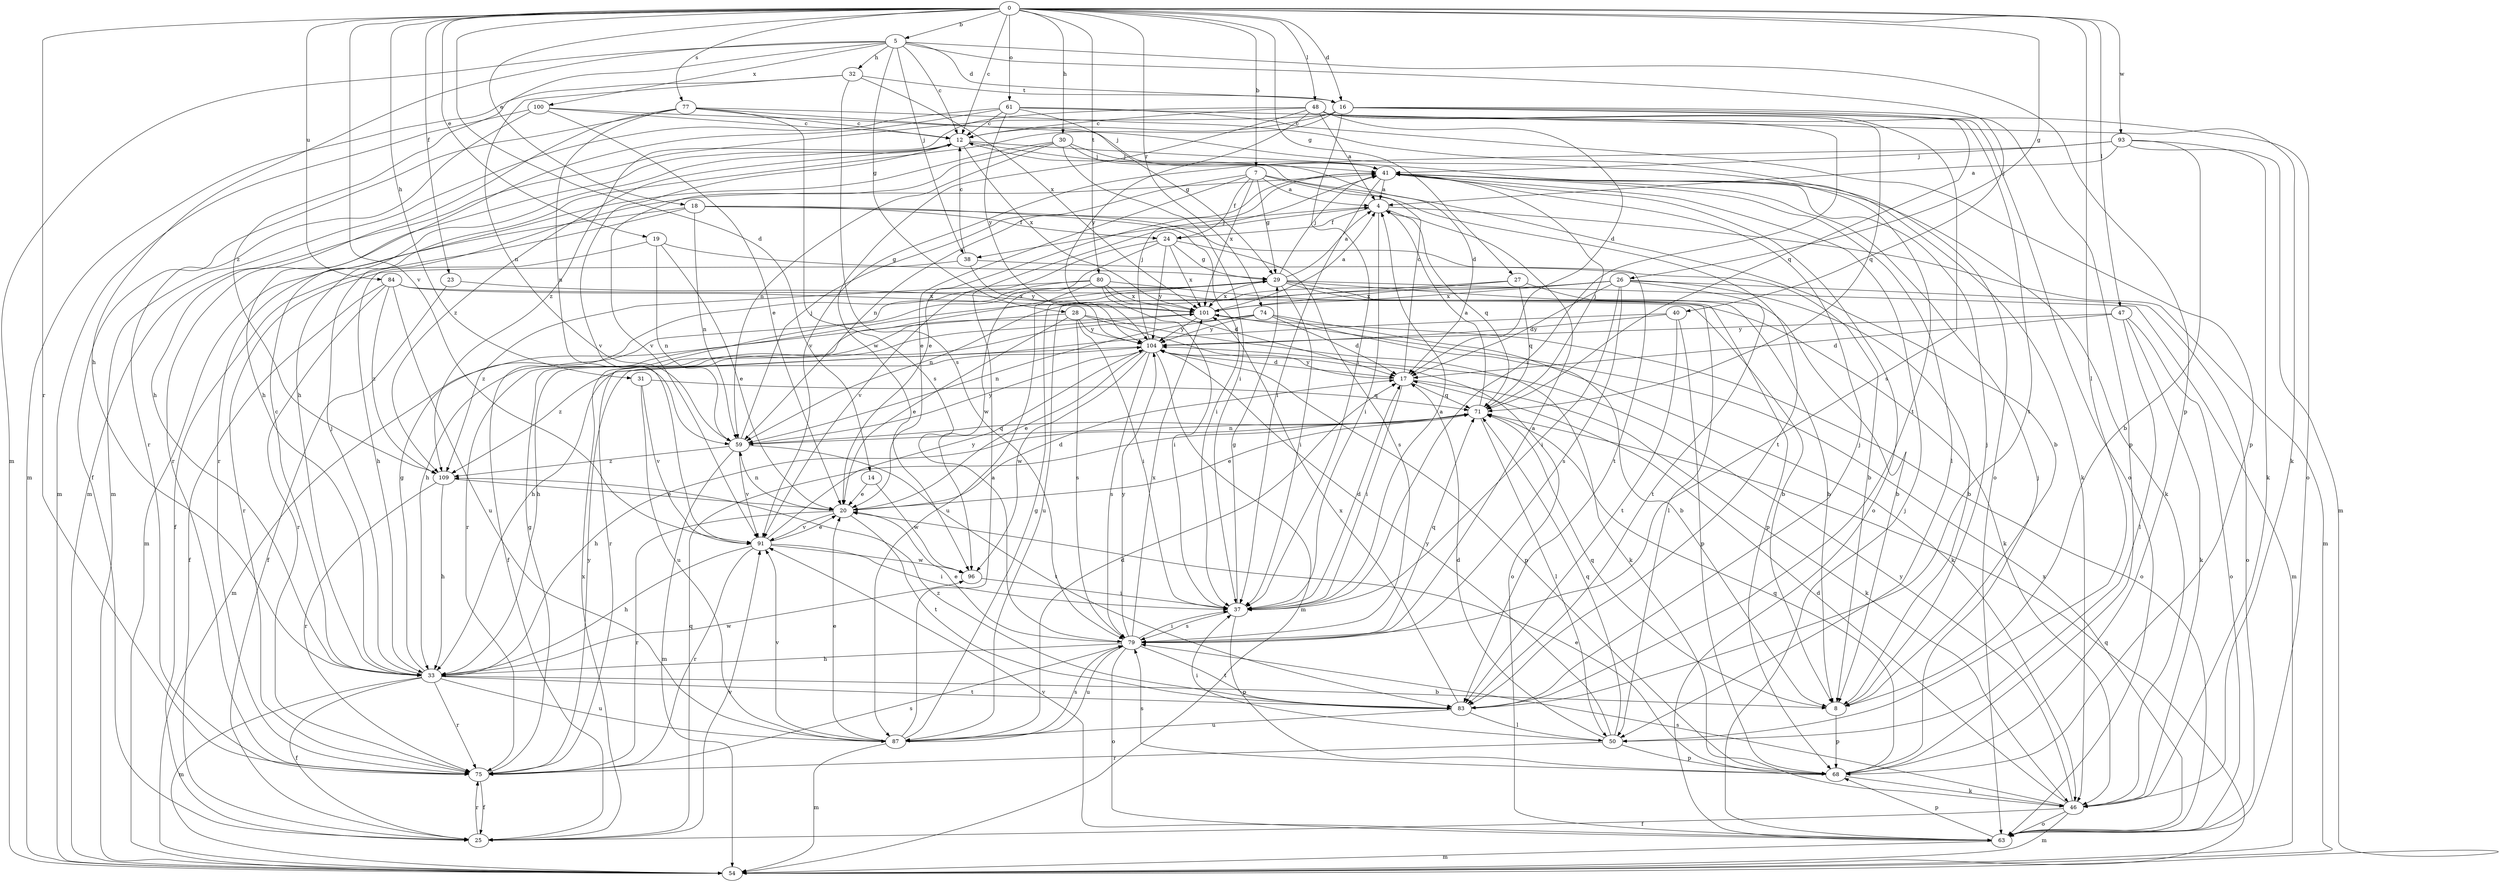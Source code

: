 strict digraph  {
0;
4;
5;
7;
8;
12;
14;
16;
17;
18;
19;
20;
23;
24;
25;
26;
27;
28;
29;
30;
31;
32;
33;
37;
38;
40;
41;
46;
47;
48;
50;
54;
59;
61;
63;
68;
71;
74;
75;
77;
79;
80;
83;
84;
87;
91;
93;
96;
100;
101;
104;
109;
0 -> 5  [label=b];
0 -> 7  [label=b];
0 -> 12  [label=c];
0 -> 14  [label=d];
0 -> 16  [label=d];
0 -> 18  [label=e];
0 -> 19  [label=e];
0 -> 23  [label=f];
0 -> 26  [label=g];
0 -> 27  [label=g];
0 -> 30  [label=h];
0 -> 31  [label=h];
0 -> 47  [label=l];
0 -> 48  [label=l];
0 -> 50  [label=l];
0 -> 61  [label=o];
0 -> 74  [label=r];
0 -> 75  [label=r];
0 -> 77  [label=s];
0 -> 80  [label=t];
0 -> 84  [label=u];
0 -> 91  [label=v];
0 -> 93  [label=w];
4 -> 24  [label=f];
4 -> 37  [label=i];
4 -> 38  [label=j];
4 -> 54  [label=m];
4 -> 71  [label=q];
5 -> 12  [label=c];
5 -> 16  [label=d];
5 -> 28  [label=g];
5 -> 32  [label=h];
5 -> 33  [label=h];
5 -> 38  [label=j];
5 -> 40  [label=j];
5 -> 54  [label=m];
5 -> 68  [label=p];
5 -> 100  [label=x];
5 -> 109  [label=z];
7 -> 4  [label=a];
7 -> 8  [label=b];
7 -> 20  [label=e];
7 -> 24  [label=f];
7 -> 29  [label=g];
7 -> 59  [label=n];
7 -> 83  [label=t];
7 -> 101  [label=x];
8 -> 41  [label=j];
8 -> 68  [label=p];
8 -> 71  [label=q];
12 -> 41  [label=j];
12 -> 46  [label=k];
12 -> 75  [label=r];
12 -> 91  [label=v];
12 -> 101  [label=x];
12 -> 109  [label=z];
14 -> 20  [label=e];
14 -> 96  [label=w];
16 -> 12  [label=c];
16 -> 33  [label=h];
16 -> 37  [label=i];
16 -> 54  [label=m];
16 -> 63  [label=o];
16 -> 68  [label=p];
16 -> 71  [label=q];
16 -> 83  [label=t];
17 -> 12  [label=c];
17 -> 37  [label=i];
17 -> 46  [label=k];
17 -> 71  [label=q];
17 -> 104  [label=y];
18 -> 24  [label=f];
18 -> 25  [label=f];
18 -> 37  [label=i];
18 -> 54  [label=m];
18 -> 59  [label=n];
18 -> 83  [label=t];
19 -> 20  [label=e];
19 -> 29  [label=g];
19 -> 33  [label=h];
19 -> 59  [label=n];
20 -> 17  [label=d];
20 -> 59  [label=n];
20 -> 75  [label=r];
20 -> 83  [label=t];
20 -> 91  [label=v];
23 -> 25  [label=f];
23 -> 101  [label=x];
24 -> 29  [label=g];
24 -> 79  [label=s];
24 -> 91  [label=v];
24 -> 96  [label=w];
24 -> 101  [label=x];
24 -> 104  [label=y];
25 -> 71  [label=q];
25 -> 75  [label=r];
25 -> 91  [label=v];
25 -> 101  [label=x];
26 -> 8  [label=b];
26 -> 17  [label=d];
26 -> 33  [label=h];
26 -> 37  [label=i];
26 -> 59  [label=n];
26 -> 63  [label=o];
26 -> 79  [label=s];
26 -> 83  [label=t];
26 -> 101  [label=x];
27 -> 8  [label=b];
27 -> 71  [label=q];
27 -> 87  [label=u];
27 -> 101  [label=x];
28 -> 20  [label=e];
28 -> 37  [label=i];
28 -> 46  [label=k];
28 -> 54  [label=m];
28 -> 63  [label=o];
28 -> 79  [label=s];
28 -> 104  [label=y];
29 -> 4  [label=a];
29 -> 8  [label=b];
29 -> 37  [label=i];
29 -> 41  [label=j];
29 -> 50  [label=l];
29 -> 54  [label=m];
29 -> 68  [label=p];
29 -> 75  [label=r];
29 -> 101  [label=x];
30 -> 17  [label=d];
30 -> 37  [label=i];
30 -> 41  [label=j];
30 -> 59  [label=n];
30 -> 75  [label=r];
30 -> 91  [label=v];
31 -> 71  [label=q];
31 -> 87  [label=u];
31 -> 91  [label=v];
32 -> 54  [label=m];
32 -> 59  [label=n];
32 -> 79  [label=s];
32 -> 101  [label=x];
32 -> 16  [label=t];
33 -> 8  [label=b];
33 -> 12  [label=c];
33 -> 25  [label=f];
33 -> 29  [label=g];
33 -> 41  [label=j];
33 -> 54  [label=m];
33 -> 75  [label=r];
33 -> 83  [label=t];
33 -> 87  [label=u];
33 -> 96  [label=w];
37 -> 4  [label=a];
37 -> 17  [label=d];
37 -> 29  [label=g];
37 -> 68  [label=p];
37 -> 79  [label=s];
38 -> 8  [label=b];
38 -> 12  [label=c];
38 -> 75  [label=r];
38 -> 104  [label=y];
40 -> 33  [label=h];
40 -> 68  [label=p];
40 -> 83  [label=t];
40 -> 104  [label=y];
41 -> 4  [label=a];
41 -> 20  [label=e];
41 -> 37  [label=i];
41 -> 46  [label=k];
41 -> 50  [label=l];
41 -> 63  [label=o];
46 -> 17  [label=d];
46 -> 25  [label=f];
46 -> 54  [label=m];
46 -> 63  [label=o];
46 -> 79  [label=s];
46 -> 104  [label=y];
47 -> 17  [label=d];
47 -> 46  [label=k];
47 -> 50  [label=l];
47 -> 63  [label=o];
47 -> 104  [label=y];
48 -> 4  [label=a];
48 -> 12  [label=c];
48 -> 17  [label=d];
48 -> 37  [label=i];
48 -> 63  [label=o];
48 -> 71  [label=q];
48 -> 79  [label=s];
48 -> 96  [label=w];
48 -> 104  [label=y];
48 -> 109  [label=z];
50 -> 17  [label=d];
50 -> 37  [label=i];
50 -> 68  [label=p];
50 -> 71  [label=q];
50 -> 75  [label=r];
50 -> 104  [label=y];
54 -> 71  [label=q];
59 -> 41  [label=j];
59 -> 54  [label=m];
59 -> 71  [label=q];
59 -> 83  [label=t];
59 -> 91  [label=v];
59 -> 104  [label=y];
59 -> 109  [label=z];
61 -> 12  [label=c];
61 -> 29  [label=g];
61 -> 33  [label=h];
61 -> 46  [label=k];
61 -> 54  [label=m];
61 -> 68  [label=p];
61 -> 104  [label=y];
63 -> 41  [label=j];
63 -> 54  [label=m];
63 -> 68  [label=p];
63 -> 91  [label=v];
63 -> 101  [label=x];
68 -> 20  [label=e];
68 -> 41  [label=j];
68 -> 46  [label=k];
68 -> 71  [label=q];
68 -> 79  [label=s];
71 -> 4  [label=a];
71 -> 20  [label=e];
71 -> 33  [label=h];
71 -> 41  [label=j];
71 -> 50  [label=l];
71 -> 59  [label=n];
74 -> 8  [label=b];
74 -> 17  [label=d];
74 -> 46  [label=k];
74 -> 59  [label=n];
74 -> 75  [label=r];
74 -> 104  [label=y];
75 -> 25  [label=f];
75 -> 29  [label=g];
75 -> 79  [label=s];
75 -> 104  [label=y];
77 -> 12  [label=c];
77 -> 25  [label=f];
77 -> 33  [label=h];
77 -> 41  [label=j];
77 -> 59  [label=n];
77 -> 63  [label=o];
77 -> 79  [label=s];
79 -> 4  [label=a];
79 -> 20  [label=e];
79 -> 33  [label=h];
79 -> 37  [label=i];
79 -> 63  [label=o];
79 -> 71  [label=q];
79 -> 83  [label=t];
79 -> 87  [label=u];
79 -> 101  [label=x];
79 -> 104  [label=y];
80 -> 17  [label=d];
80 -> 25  [label=f];
80 -> 37  [label=i];
80 -> 46  [label=k];
80 -> 87  [label=u];
80 -> 101  [label=x];
80 -> 109  [label=z];
83 -> 41  [label=j];
83 -> 50  [label=l];
83 -> 87  [label=u];
83 -> 101  [label=x];
83 -> 109  [label=z];
84 -> 8  [label=b];
84 -> 25  [label=f];
84 -> 75  [label=r];
84 -> 87  [label=u];
84 -> 101  [label=x];
84 -> 109  [label=z];
87 -> 4  [label=a];
87 -> 17  [label=d];
87 -> 20  [label=e];
87 -> 29  [label=g];
87 -> 54  [label=m];
87 -> 79  [label=s];
87 -> 91  [label=v];
91 -> 20  [label=e];
91 -> 33  [label=h];
91 -> 37  [label=i];
91 -> 75  [label=r];
91 -> 96  [label=w];
91 -> 104  [label=y];
93 -> 4  [label=a];
93 -> 8  [label=b];
93 -> 41  [label=j];
93 -> 46  [label=k];
93 -> 54  [label=m];
93 -> 91  [label=v];
96 -> 37  [label=i];
100 -> 12  [label=c];
100 -> 20  [label=e];
100 -> 54  [label=m];
100 -> 75  [label=r];
100 -> 83  [label=t];
101 -> 4  [label=a];
101 -> 33  [label=h];
101 -> 63  [label=o];
101 -> 104  [label=y];
104 -> 17  [label=d];
104 -> 20  [label=e];
104 -> 41  [label=j];
104 -> 54  [label=m];
104 -> 68  [label=p];
104 -> 79  [label=s];
104 -> 96  [label=w];
104 -> 109  [label=z];
109 -> 20  [label=e];
109 -> 33  [label=h];
109 -> 75  [label=r];
}

